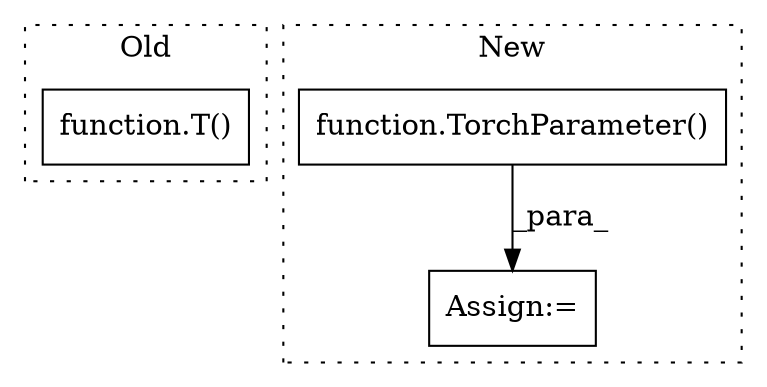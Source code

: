 digraph G {
subgraph cluster0 {
1 [label="function.T()" a="75" s="1619,1624" l="2,1" shape="box"];
label = "Old";
style="dotted";
}
subgraph cluster1 {
2 [label="function.TorchParameter()" a="75" s="5604" l="27" shape="box"];
3 [label="Assign:=" a="68" s="5601" l="3" shape="box"];
label = "New";
style="dotted";
}
2 -> 3 [label="_para_"];
}